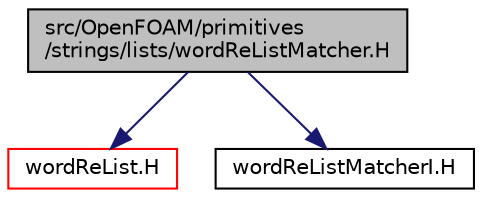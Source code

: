digraph "src/OpenFOAM/primitives/strings/lists/wordReListMatcher.H"
{
  bgcolor="transparent";
  edge [fontname="Helvetica",fontsize="10",labelfontname="Helvetica",labelfontsize="10"];
  node [fontname="Helvetica",fontsize="10",shape=record];
  Node1 [label="src/OpenFOAM/primitives\l/strings/lists/wordReListMatcher.H",height=0.2,width=0.4,color="black", fillcolor="grey75", style="filled", fontcolor="black"];
  Node1 -> Node2 [color="midnightblue",fontsize="10",style="solid",fontname="Helvetica"];
  Node2 [label="wordReList.H",height=0.2,width=0.4,color="red",URL="$a09188.html"];
  Node1 -> Node3 [color="midnightblue",fontsize="10",style="solid",fontname="Helvetica"];
  Node3 [label="wordReListMatcherI.H",height=0.2,width=0.4,color="black",URL="$a09190.html"];
}
